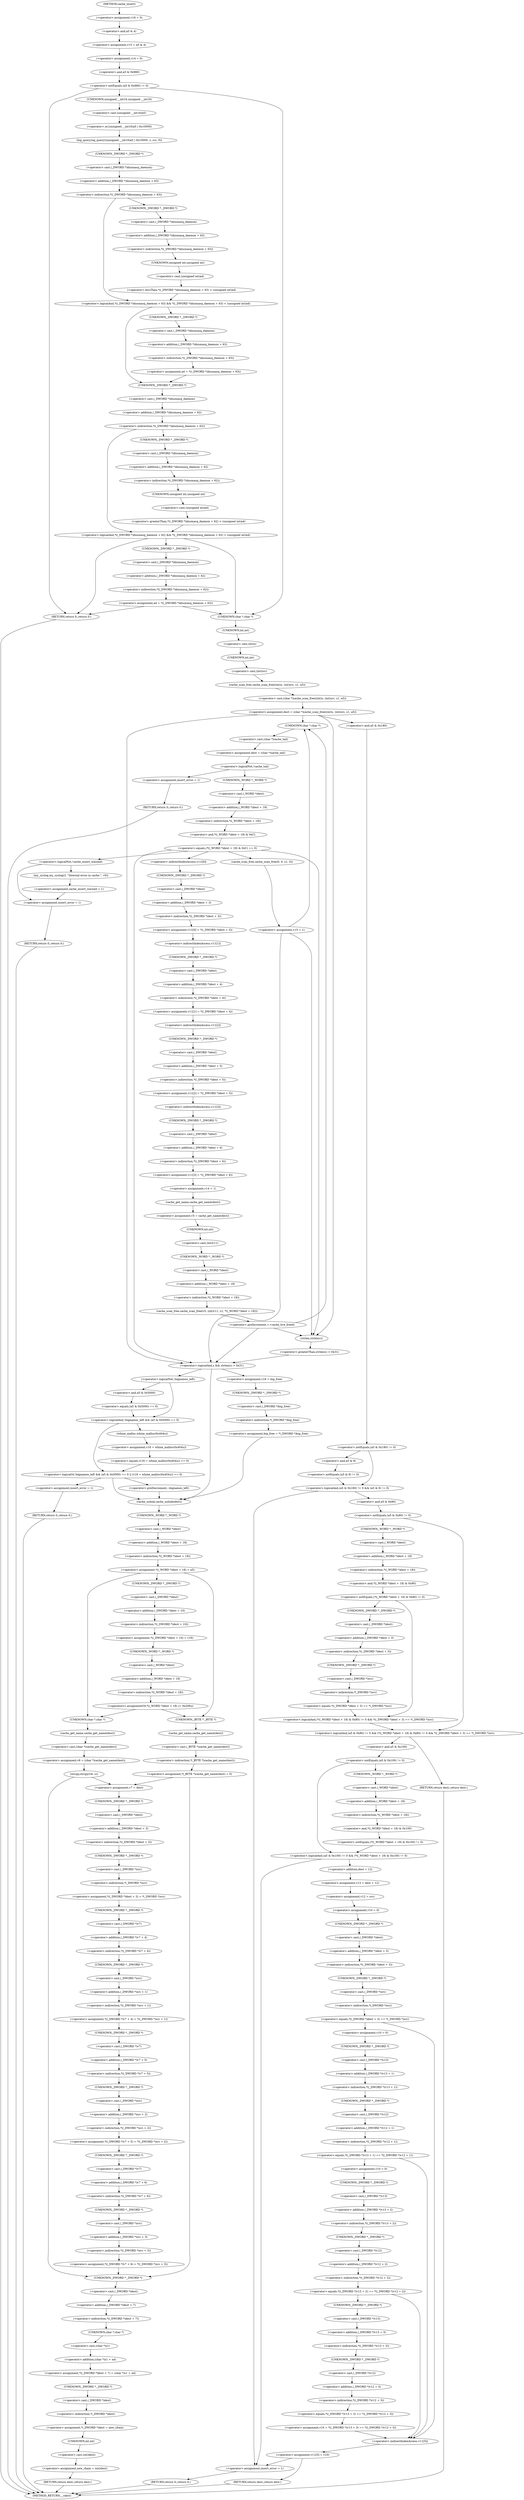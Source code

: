 digraph cache_insert {  
"1000132" [label = "(<operator>.assignment,v16 = 0)" ]
"1000135" [label = "(<operator>.assignment,v15 = a5 & 4)" ]
"1000137" [label = "(<operator>.and,a5 & 4)" ]
"1000140" [label = "(<operator>.assignment,v14 = 0)" ]
"1000144" [label = "(<operator>.notEquals,(a5 & 0x980) != 0)" ]
"1000145" [label = "(<operator>.and,a5 & 0x980)" ]
"1000150" [label = "(log_query,log_query((unsigned __int16)a5 | 0x10000, s, src, 0))" ]
"1000151" [label = "(<operator>.or,(unsigned __int16)a5 | 0x10000)" ]
"1000152" [label = "(<operator>.cast,(unsigned __int16)a5)" ]
"1000153" [label = "(UNKNOWN,unsigned __int16,unsigned __int16)" ]
"1000160" [label = "(<operator>.logicalAnd,*((_DWORD *)dnsmasq_daemon + 63) && *((_DWORD *)dnsmasq_daemon + 63) < (unsigned int)a4)" ]
"1000161" [label = "(<operator>.indirection,*((_DWORD *)dnsmasq_daemon + 63))" ]
"1000162" [label = "(<operator>.addition,(_DWORD *)dnsmasq_daemon + 63)" ]
"1000163" [label = "(<operator>.cast,(_DWORD *)dnsmasq_daemon)" ]
"1000164" [label = "(UNKNOWN,_DWORD *,_DWORD *)" ]
"1000167" [label = "(<operator>.lessThan,*((_DWORD *)dnsmasq_daemon + 63) < (unsigned int)a4)" ]
"1000168" [label = "(<operator>.indirection,*((_DWORD *)dnsmasq_daemon + 63))" ]
"1000169" [label = "(<operator>.addition,(_DWORD *)dnsmasq_daemon + 63)" ]
"1000170" [label = "(<operator>.cast,(_DWORD *)dnsmasq_daemon)" ]
"1000171" [label = "(UNKNOWN,_DWORD *,_DWORD *)" ]
"1000174" [label = "(<operator>.cast,(unsigned int)a4)" ]
"1000175" [label = "(UNKNOWN,unsigned int,unsigned int)" ]
"1000177" [label = "(<operator>.assignment,a4 = *((_DWORD *)dnsmasq_daemon + 63))" ]
"1000179" [label = "(<operator>.indirection,*((_DWORD *)dnsmasq_daemon + 63))" ]
"1000180" [label = "(<operator>.addition,(_DWORD *)dnsmasq_daemon + 63)" ]
"1000181" [label = "(<operator>.cast,(_DWORD *)dnsmasq_daemon)" ]
"1000182" [label = "(UNKNOWN,_DWORD *,_DWORD *)" ]
"1000186" [label = "(<operator>.logicalAnd,*((_DWORD *)dnsmasq_daemon + 62) && *((_DWORD *)dnsmasq_daemon + 62) > (unsigned int)a4)" ]
"1000187" [label = "(<operator>.indirection,*((_DWORD *)dnsmasq_daemon + 62))" ]
"1000188" [label = "(<operator>.addition,(_DWORD *)dnsmasq_daemon + 62)" ]
"1000189" [label = "(<operator>.cast,(_DWORD *)dnsmasq_daemon)" ]
"1000190" [label = "(UNKNOWN,_DWORD *,_DWORD *)" ]
"1000193" [label = "(<operator>.greaterThan,*((_DWORD *)dnsmasq_daemon + 62) > (unsigned int)a4)" ]
"1000194" [label = "(<operator>.indirection,*((_DWORD *)dnsmasq_daemon + 62))" ]
"1000195" [label = "(<operator>.addition,(_DWORD *)dnsmasq_daemon + 62)" ]
"1000196" [label = "(<operator>.cast,(_DWORD *)dnsmasq_daemon)" ]
"1000197" [label = "(UNKNOWN,_DWORD *,_DWORD *)" ]
"1000200" [label = "(<operator>.cast,(unsigned int)a4)" ]
"1000201" [label = "(UNKNOWN,unsigned int,unsigned int)" ]
"1000203" [label = "(<operator>.assignment,a4 = *((_DWORD *)dnsmasq_daemon + 62))" ]
"1000205" [label = "(<operator>.indirection,*((_DWORD *)dnsmasq_daemon + 62))" ]
"1000206" [label = "(<operator>.addition,(_DWORD *)dnsmasq_daemon + 62)" ]
"1000207" [label = "(<operator>.cast,(_DWORD *)dnsmasq_daemon)" ]
"1000208" [label = "(UNKNOWN,_DWORD *,_DWORD *)" ]
"1000213" [label = "(RETURN,return 0;,return 0;)" ]
"1000215" [label = "(<operator>.assignment,dest = (char *)cache_scan_free((int)s, (int)src, s1, a5))" ]
"1000217" [label = "(<operator>.cast,(char *)cache_scan_free((int)s, (int)src, s1, a5))" ]
"1000218" [label = "(UNKNOWN,char *,char *)" ]
"1000219" [label = "(cache_scan_free,cache_scan_free((int)s, (int)src, s1, a5))" ]
"1000220" [label = "(<operator>.cast,(int)s)" ]
"1000221" [label = "(UNKNOWN,int,int)" ]
"1000223" [label = "(<operator>.cast,(int)src)" ]
"1000224" [label = "(UNKNOWN,int,int)" ]
"1000232" [label = "(<operator>.logicalAnd,(a5 & 0x180) != 0 && (a5 & 8) != 0)" ]
"1000233" [label = "(<operator>.notEquals,(a5 & 0x180) != 0)" ]
"1000234" [label = "(<operator>.and,a5 & 0x180)" ]
"1000238" [label = "(<operator>.notEquals,(a5 & 8) != 0)" ]
"1000239" [label = "(<operator>.and,a5 & 8)" ]
"1000245" [label = "(<operator>.logicalAnd,(a5 & 0x80) != 0 && (*((_WORD *)dest + 18) & 0x80) != 0 && *((_DWORD *)dest + 3) == *(_DWORD *)src)" ]
"1000246" [label = "(<operator>.notEquals,(a5 & 0x80) != 0)" ]
"1000247" [label = "(<operator>.and,a5 & 0x80)" ]
"1000251" [label = "(<operator>.logicalAnd,(*((_WORD *)dest + 18) & 0x80) != 0 && *((_DWORD *)dest + 3) == *(_DWORD *)src)" ]
"1000252" [label = "(<operator>.notEquals,(*((_WORD *)dest + 18) & 0x80) != 0)" ]
"1000253" [label = "(<operator>.and,*((_WORD *)dest + 18) & 0x80)" ]
"1000254" [label = "(<operator>.indirection,*((_WORD *)dest + 18))" ]
"1000255" [label = "(<operator>.addition,(_WORD *)dest + 18)" ]
"1000256" [label = "(<operator>.cast,(_WORD *)dest)" ]
"1000257" [label = "(UNKNOWN,_WORD *,_WORD *)" ]
"1000262" [label = "(<operator>.equals,*((_DWORD *)dest + 3) == *(_DWORD *)src)" ]
"1000263" [label = "(<operator>.indirection,*((_DWORD *)dest + 3))" ]
"1000264" [label = "(<operator>.addition,(_DWORD *)dest + 3)" ]
"1000265" [label = "(<operator>.cast,(_DWORD *)dest)" ]
"1000266" [label = "(UNKNOWN,_DWORD *,_DWORD *)" ]
"1000269" [label = "(<operator>.indirection,*(_DWORD *)src)" ]
"1000270" [label = "(<operator>.cast,(_DWORD *)src)" ]
"1000271" [label = "(UNKNOWN,_DWORD *,_DWORD *)" ]
"1000273" [label = "(RETURN,return dest;,return dest;)" ]
"1000276" [label = "(<operator>.logicalAnd,(a5 & 0x100) != 0 && (*((_WORD *)dest + 18) & 0x100) != 0)" ]
"1000277" [label = "(<operator>.notEquals,(a5 & 0x100) != 0)" ]
"1000278" [label = "(<operator>.and,a5 & 0x100)" ]
"1000282" [label = "(<operator>.notEquals,(*((_WORD *)dest + 18) & 0x100) != 0)" ]
"1000283" [label = "(<operator>.and,*((_WORD *)dest + 18) & 0x100)" ]
"1000284" [label = "(<operator>.indirection,*((_WORD *)dest + 18))" ]
"1000285" [label = "(<operator>.addition,(_WORD *)dest + 18)" ]
"1000286" [label = "(<operator>.cast,(_WORD *)dest)" ]
"1000287" [label = "(UNKNOWN,_WORD *,_WORD *)" ]
"1000293" [label = "(<operator>.assignment,v13 = dest + 12)" ]
"1000295" [label = "(<operator>.addition,dest + 12)" ]
"1000298" [label = "(<operator>.assignment,v12 = src)" ]
"1000301" [label = "(<operator>.assignment,v10 = 0)" ]
"1000305" [label = "(<operator>.equals,*((_DWORD *)dest + 3) == *(_DWORD *)src)" ]
"1000306" [label = "(<operator>.indirection,*((_DWORD *)dest + 3))" ]
"1000307" [label = "(<operator>.addition,(_DWORD *)dest + 3)" ]
"1000308" [label = "(<operator>.cast,(_DWORD *)dest)" ]
"1000309" [label = "(UNKNOWN,_DWORD *,_DWORD *)" ]
"1000312" [label = "(<operator>.indirection,*(_DWORD *)src)" ]
"1000313" [label = "(<operator>.cast,(_DWORD *)src)" ]
"1000314" [label = "(UNKNOWN,_DWORD *,_DWORD *)" ]
"1000317" [label = "(<operator>.assignment,v10 = 0)" ]
"1000321" [label = "(<operator>.equals,*((_DWORD *)v13 + 1) == *((_DWORD *)v12 + 1))" ]
"1000322" [label = "(<operator>.indirection,*((_DWORD *)v13 + 1))" ]
"1000323" [label = "(<operator>.addition,(_DWORD *)v13 + 1)" ]
"1000324" [label = "(<operator>.cast,(_DWORD *)v13)" ]
"1000325" [label = "(UNKNOWN,_DWORD *,_DWORD *)" ]
"1000328" [label = "(<operator>.indirection,*((_DWORD *)v12 + 1))" ]
"1000329" [label = "(<operator>.addition,(_DWORD *)v12 + 1)" ]
"1000330" [label = "(<operator>.cast,(_DWORD *)v12)" ]
"1000331" [label = "(UNKNOWN,_DWORD *,_DWORD *)" ]
"1000335" [label = "(<operator>.assignment,v10 = 0)" ]
"1000339" [label = "(<operator>.equals,*((_DWORD *)v13 + 2) == *((_DWORD *)v12 + 2))" ]
"1000340" [label = "(<operator>.indirection,*((_DWORD *)v13 + 2))" ]
"1000341" [label = "(<operator>.addition,(_DWORD *)v13 + 2)" ]
"1000342" [label = "(<operator>.cast,(_DWORD *)v13)" ]
"1000343" [label = "(UNKNOWN,_DWORD *,_DWORD *)" ]
"1000346" [label = "(<operator>.indirection,*((_DWORD *)v12 + 2))" ]
"1000347" [label = "(<operator>.addition,(_DWORD *)v12 + 2)" ]
"1000348" [label = "(<operator>.cast,(_DWORD *)v12)" ]
"1000349" [label = "(UNKNOWN,_DWORD *,_DWORD *)" ]
"1000352" [label = "(<operator>.assignment,v10 = *((_DWORD *)v13 + 3) == *((_DWORD *)v12 + 3))" ]
"1000354" [label = "(<operator>.equals,*((_DWORD *)v13 + 3) == *((_DWORD *)v12 + 3))" ]
"1000355" [label = "(<operator>.indirection,*((_DWORD *)v13 + 3))" ]
"1000356" [label = "(<operator>.addition,(_DWORD *)v13 + 3)" ]
"1000357" [label = "(<operator>.cast,(_DWORD *)v13)" ]
"1000358" [label = "(UNKNOWN,_DWORD *,_DWORD *)" ]
"1000361" [label = "(<operator>.indirection,*((_DWORD *)v12 + 3))" ]
"1000362" [label = "(<operator>.addition,(_DWORD *)v12 + 3)" ]
"1000363" [label = "(<operator>.cast,(_DWORD *)v12)" ]
"1000364" [label = "(UNKNOWN,_DWORD *,_DWORD *)" ]
"1000367" [label = "(<operator>.assignment,v11[5] = v10)" ]
"1000368" [label = "(<operator>.indirectIndexAccess,v11[5])" ]
"1000374" [label = "(RETURN,return dest;,return dest;)" ]
"1000376" [label = "(<operator>.assignment,insert_error = 1)" ]
"1000379" [label = "(RETURN,return 0;,return 0;)" ]
"1000384" [label = "(<operator>.assignment,dest = (char *)cache_tail)" ]
"1000386" [label = "(<operator>.cast,(char *)cache_tail)" ]
"1000387" [label = "(UNKNOWN,char *,char *)" ]
"1000390" [label = "(<operator>.logicalNot,!cache_tail)" ]
"1000393" [label = "(<operator>.assignment,insert_error = 1)" ]
"1000396" [label = "(RETURN,return 0;,return 0;)" ]
"1000399" [label = "(<operator>.equals,(*((_WORD *)dest + 18) & 0xC) == 0)" ]
"1000400" [label = "(<operator>.and,*((_WORD *)dest + 18) & 0xC)" ]
"1000401" [label = "(<operator>.indirection,*((_WORD *)dest + 18))" ]
"1000402" [label = "(<operator>.addition,(_WORD *)dest + 18)" ]
"1000403" [label = "(<operator>.cast,(_WORD *)dest)" ]
"1000404" [label = "(UNKNOWN,_WORD *,_WORD *)" ]
"1000414" [label = "(<operator>.logicalNot,!cache_insert_warned)" ]
"1000417" [label = "(my_syslog,my_syslog(3, \"Internal error in cache.\", v9))" ]
"1000421" [label = "(<operator>.assignment,cache_insert_warned = 1)" ]
"1000424" [label = "(<operator>.assignment,insert_error = 1)" ]
"1000427" [label = "(RETURN,return 0;,return 0;)" ]
"1000432" [label = "(<operator>.assignment,v11[0] = *((_DWORD *)dest + 3))" ]
"1000433" [label = "(<operator>.indirectIndexAccess,v11[0])" ]
"1000436" [label = "(<operator>.indirection,*((_DWORD *)dest + 3))" ]
"1000437" [label = "(<operator>.addition,(_DWORD *)dest + 3)" ]
"1000438" [label = "(<operator>.cast,(_DWORD *)dest)" ]
"1000439" [label = "(UNKNOWN,_DWORD *,_DWORD *)" ]
"1000442" [label = "(<operator>.assignment,v11[1] = *((_DWORD *)dest + 4))" ]
"1000443" [label = "(<operator>.indirectIndexAccess,v11[1])" ]
"1000446" [label = "(<operator>.indirection,*((_DWORD *)dest + 4))" ]
"1000447" [label = "(<operator>.addition,(_DWORD *)dest + 4)" ]
"1000448" [label = "(<operator>.cast,(_DWORD *)dest)" ]
"1000449" [label = "(UNKNOWN,_DWORD *,_DWORD *)" ]
"1000452" [label = "(<operator>.assignment,v11[2] = *((_DWORD *)dest + 5))" ]
"1000453" [label = "(<operator>.indirectIndexAccess,v11[2])" ]
"1000456" [label = "(<operator>.indirection,*((_DWORD *)dest + 5))" ]
"1000457" [label = "(<operator>.addition,(_DWORD *)dest + 5)" ]
"1000458" [label = "(<operator>.cast,(_DWORD *)dest)" ]
"1000459" [label = "(UNKNOWN,_DWORD *,_DWORD *)" ]
"1000462" [label = "(<operator>.assignment,v11[3] = *((_DWORD *)dest + 6))" ]
"1000463" [label = "(<operator>.indirectIndexAccess,v11[3])" ]
"1000466" [label = "(<operator>.indirection,*((_DWORD *)dest + 6))" ]
"1000467" [label = "(<operator>.addition,(_DWORD *)dest + 6)" ]
"1000468" [label = "(<operator>.cast,(_DWORD *)dest)" ]
"1000469" [label = "(UNKNOWN,_DWORD *,_DWORD *)" ]
"1000472" [label = "(<operator>.assignment,v14 = 1)" ]
"1000475" [label = "(<operator>.assignment,v5 = cache_get_name(dest))" ]
"1000477" [label = "(cache_get_name,cache_get_name(dest))" ]
"1000479" [label = "(cache_scan_free,cache_scan_free(v5, (int)v11, s1, *((_WORD *)dest + 18)))" ]
"1000481" [label = "(<operator>.cast,(int)v11)" ]
"1000482" [label = "(UNKNOWN,int,int)" ]
"1000485" [label = "(<operator>.indirection,*((_WORD *)dest + 18))" ]
"1000486" [label = "(<operator>.addition,(_WORD *)dest + 18)" ]
"1000487" [label = "(<operator>.cast,(_WORD *)dest)" ]
"1000488" [label = "(UNKNOWN,_WORD *,_WORD *)" ]
"1000491" [label = "(<operator>.preIncrement,++cache_live_freed)" ]
"1000495" [label = "(cache_scan_free,cache_scan_free(0, 0, s1, 0))" ]
"1000500" [label = "(<operator>.assignment,v15 = 1)" ]
"1000504" [label = "(<operator>.logicalAnd,s && strlen(s) > 0x31)" ]
"1000506" [label = "(<operator>.greaterThan,strlen(s) > 0x31)" ]
"1000507" [label = "(strlen,strlen(s))" ]
"1000514" [label = "(<operator>.assignment,v16 = big_free)" ]
"1000517" [label = "(<operator>.assignment,big_free = *(_DWORD *)big_free)" ]
"1000519" [label = "(<operator>.indirection,*(_DWORD *)big_free)" ]
"1000520" [label = "(<operator>.cast,(_DWORD *)big_free)" ]
"1000521" [label = "(UNKNOWN,_DWORD *,_DWORD *)" ]
"1000526" [label = "(<operator>.logicalOr,!bignames_left && (a5 & 0x5000) == 0 || (v16 = whine_malloc(0x404u)) == 0)" ]
"1000527" [label = "(<operator>.logicalAnd,!bignames_left && (a5 & 0x5000) == 0)" ]
"1000528" [label = "(<operator>.logicalNot,!bignames_left)" ]
"1000530" [label = "(<operator>.equals,(a5 & 0x5000) == 0)" ]
"1000531" [label = "(<operator>.and,a5 & 0x5000)" ]
"1000535" [label = "(<operator>.equals,(v16 = whine_malloc(0x404u)) == 0)" ]
"1000536" [label = "(<operator>.assignment,v16 = whine_malloc(0x404u))" ]
"1000538" [label = "(whine_malloc,whine_malloc(0x404u))" ]
"1000542" [label = "(<operator>.assignment,insert_error = 1)" ]
"1000545" [label = "(RETURN,return 0;,return 0;)" ]
"1000549" [label = "(<operator>.preDecrement,--bignames_left)" ]
"1000551" [label = "(cache_unlink,cache_unlink(dest))" ]
"1000553" [label = "(<operator>.assignment,*((_WORD *)dest + 18) = a5)" ]
"1000554" [label = "(<operator>.indirection,*((_WORD *)dest + 18))" ]
"1000555" [label = "(<operator>.addition,(_WORD *)dest + 18)" ]
"1000556" [label = "(<operator>.cast,(_WORD *)dest)" ]
"1000557" [label = "(UNKNOWN,_WORD *,_WORD *)" ]
"1000564" [label = "(<operator>.assignment,*((_DWORD *)dest + 10) = v16)" ]
"1000565" [label = "(<operator>.indirection,*((_DWORD *)dest + 10))" ]
"1000566" [label = "(<operator>.addition,(_DWORD *)dest + 10)" ]
"1000567" [label = "(<operator>.cast,(_DWORD *)dest)" ]
"1000568" [label = "(UNKNOWN,_DWORD *,_DWORD *)" ]
"1000572" [label = "(<operators>.assignmentOr,*((_WORD *)dest + 18) |= 0x200u)" ]
"1000573" [label = "(<operator>.indirection,*((_WORD *)dest + 18))" ]
"1000574" [label = "(<operator>.addition,(_WORD *)dest + 18)" ]
"1000575" [label = "(<operator>.cast,(_WORD *)dest)" ]
"1000576" [label = "(UNKNOWN,_WORD *,_WORD *)" ]
"1000583" [label = "(<operator>.assignment,v6 = (char *)cache_get_name(dest))" ]
"1000585" [label = "(<operator>.cast,(char *)cache_get_name(dest))" ]
"1000586" [label = "(UNKNOWN,char *,char *)" ]
"1000587" [label = "(cache_get_name,cache_get_name(dest))" ]
"1000589" [label = "(strcpy,strcpy(v6, s))" ]
"1000594" [label = "(<operator>.assignment,*(_BYTE *)cache_get_name(dest) = 0)" ]
"1000595" [label = "(<operator>.indirection,*(_BYTE *)cache_get_name(dest))" ]
"1000596" [label = "(<operator>.cast,(_BYTE *)cache_get_name(dest))" ]
"1000597" [label = "(UNKNOWN,_BYTE *,_BYTE *)" ]
"1000598" [label = "(cache_get_name,cache_get_name(dest))" ]
"1000604" [label = "(<operator>.assignment,v7 = dest)" ]
"1000607" [label = "(<operator>.assignment,*((_DWORD *)dest + 3) = *(_DWORD *)src)" ]
"1000608" [label = "(<operator>.indirection,*((_DWORD *)dest + 3))" ]
"1000609" [label = "(<operator>.addition,(_DWORD *)dest + 3)" ]
"1000610" [label = "(<operator>.cast,(_DWORD *)dest)" ]
"1000611" [label = "(UNKNOWN,_DWORD *,_DWORD *)" ]
"1000614" [label = "(<operator>.indirection,*(_DWORD *)src)" ]
"1000615" [label = "(<operator>.cast,(_DWORD *)src)" ]
"1000616" [label = "(UNKNOWN,_DWORD *,_DWORD *)" ]
"1000618" [label = "(<operator>.assignment,*((_DWORD *)v7 + 4) = *((_DWORD *)src + 1))" ]
"1000619" [label = "(<operator>.indirection,*((_DWORD *)v7 + 4))" ]
"1000620" [label = "(<operator>.addition,(_DWORD *)v7 + 4)" ]
"1000621" [label = "(<operator>.cast,(_DWORD *)v7)" ]
"1000622" [label = "(UNKNOWN,_DWORD *,_DWORD *)" ]
"1000625" [label = "(<operator>.indirection,*((_DWORD *)src + 1))" ]
"1000626" [label = "(<operator>.addition,(_DWORD *)src + 1)" ]
"1000627" [label = "(<operator>.cast,(_DWORD *)src)" ]
"1000628" [label = "(UNKNOWN,_DWORD *,_DWORD *)" ]
"1000631" [label = "(<operator>.assignment,*((_DWORD *)v7 + 5) = *((_DWORD *)src + 2))" ]
"1000632" [label = "(<operator>.indirection,*((_DWORD *)v7 + 5))" ]
"1000633" [label = "(<operator>.addition,(_DWORD *)v7 + 5)" ]
"1000634" [label = "(<operator>.cast,(_DWORD *)v7)" ]
"1000635" [label = "(UNKNOWN,_DWORD *,_DWORD *)" ]
"1000638" [label = "(<operator>.indirection,*((_DWORD *)src + 2))" ]
"1000639" [label = "(<operator>.addition,(_DWORD *)src + 2)" ]
"1000640" [label = "(<operator>.cast,(_DWORD *)src)" ]
"1000641" [label = "(UNKNOWN,_DWORD *,_DWORD *)" ]
"1000644" [label = "(<operator>.assignment,*((_DWORD *)v7 + 6) = *((_DWORD *)src + 3))" ]
"1000645" [label = "(<operator>.indirection,*((_DWORD *)v7 + 6))" ]
"1000646" [label = "(<operator>.addition,(_DWORD *)v7 + 6)" ]
"1000647" [label = "(<operator>.cast,(_DWORD *)v7)" ]
"1000648" [label = "(UNKNOWN,_DWORD *,_DWORD *)" ]
"1000651" [label = "(<operator>.indirection,*((_DWORD *)src + 3))" ]
"1000652" [label = "(<operator>.addition,(_DWORD *)src + 3)" ]
"1000653" [label = "(<operator>.cast,(_DWORD *)src)" ]
"1000654" [label = "(UNKNOWN,_DWORD *,_DWORD *)" ]
"1000657" [label = "(<operator>.assignment,*((_DWORD *)dest + 7) = (char *)s1 + a4)" ]
"1000658" [label = "(<operator>.indirection,*((_DWORD *)dest + 7))" ]
"1000659" [label = "(<operator>.addition,(_DWORD *)dest + 7)" ]
"1000660" [label = "(<operator>.cast,(_DWORD *)dest)" ]
"1000661" [label = "(UNKNOWN,_DWORD *,_DWORD *)" ]
"1000664" [label = "(<operator>.addition,(char *)s1 + a4)" ]
"1000665" [label = "(<operator>.cast,(char *)s1)" ]
"1000666" [label = "(UNKNOWN,char *,char *)" ]
"1000669" [label = "(<operator>.assignment,*(_DWORD *)dest = new_chain)" ]
"1000670" [label = "(<operator>.indirection,*(_DWORD *)dest)" ]
"1000671" [label = "(<operator>.cast,(_DWORD *)dest)" ]
"1000672" [label = "(UNKNOWN,_DWORD *,_DWORD *)" ]
"1000675" [label = "(<operator>.assignment,new_chain = (int)dest)" ]
"1000677" [label = "(<operator>.cast,(int)dest)" ]
"1000678" [label = "(UNKNOWN,int,int)" ]
"1000680" [label = "(RETURN,return dest;,return dest;)" ]
"1000113" [label = "(METHOD,cache_insert)" ]
"1000682" [label = "(METHOD_RETURN,__cdecl)" ]
  "1000132" -> "1000137" 
  "1000135" -> "1000140" 
  "1000137" -> "1000135" 
  "1000140" -> "1000145" 
  "1000144" -> "1000153" 
  "1000144" -> "1000213" 
  "1000144" -> "1000218" 
  "1000145" -> "1000144" 
  "1000150" -> "1000164" 
  "1000151" -> "1000150" 
  "1000152" -> "1000151" 
  "1000153" -> "1000152" 
  "1000160" -> "1000190" 
  "1000160" -> "1000182" 
  "1000161" -> "1000171" 
  "1000161" -> "1000160" 
  "1000162" -> "1000161" 
  "1000163" -> "1000162" 
  "1000164" -> "1000163" 
  "1000167" -> "1000160" 
  "1000168" -> "1000175" 
  "1000169" -> "1000168" 
  "1000170" -> "1000169" 
  "1000171" -> "1000170" 
  "1000174" -> "1000167" 
  "1000175" -> "1000174" 
  "1000177" -> "1000190" 
  "1000179" -> "1000177" 
  "1000180" -> "1000179" 
  "1000181" -> "1000180" 
  "1000182" -> "1000181" 
  "1000186" -> "1000208" 
  "1000186" -> "1000213" 
  "1000186" -> "1000218" 
  "1000187" -> "1000197" 
  "1000187" -> "1000186" 
  "1000188" -> "1000187" 
  "1000189" -> "1000188" 
  "1000190" -> "1000189" 
  "1000193" -> "1000186" 
  "1000194" -> "1000201" 
  "1000195" -> "1000194" 
  "1000196" -> "1000195" 
  "1000197" -> "1000196" 
  "1000200" -> "1000193" 
  "1000201" -> "1000200" 
  "1000203" -> "1000213" 
  "1000203" -> "1000218" 
  "1000205" -> "1000203" 
  "1000206" -> "1000205" 
  "1000207" -> "1000206" 
  "1000208" -> "1000207" 
  "1000213" -> "1000682" 
  "1000215" -> "1000234" 
  "1000215" -> "1000387" 
  "1000215" -> "1000504" 
  "1000215" -> "1000507" 
  "1000217" -> "1000215" 
  "1000218" -> "1000221" 
  "1000219" -> "1000217" 
  "1000220" -> "1000224" 
  "1000221" -> "1000220" 
  "1000223" -> "1000219" 
  "1000224" -> "1000223" 
  "1000232" -> "1000247" 
  "1000232" -> "1000376" 
  "1000233" -> "1000232" 
  "1000233" -> "1000239" 
  "1000234" -> "1000233" 
  "1000238" -> "1000232" 
  "1000239" -> "1000238" 
  "1000245" -> "1000273" 
  "1000245" -> "1000278" 
  "1000246" -> "1000257" 
  "1000246" -> "1000245" 
  "1000247" -> "1000246" 
  "1000251" -> "1000245" 
  "1000252" -> "1000266" 
  "1000252" -> "1000251" 
  "1000253" -> "1000252" 
  "1000254" -> "1000253" 
  "1000255" -> "1000254" 
  "1000256" -> "1000255" 
  "1000257" -> "1000256" 
  "1000262" -> "1000251" 
  "1000263" -> "1000271" 
  "1000264" -> "1000263" 
  "1000265" -> "1000264" 
  "1000266" -> "1000265" 
  "1000269" -> "1000262" 
  "1000270" -> "1000269" 
  "1000271" -> "1000270" 
  "1000273" -> "1000682" 
  "1000276" -> "1000295" 
  "1000276" -> "1000376" 
  "1000277" -> "1000287" 
  "1000277" -> "1000276" 
  "1000278" -> "1000277" 
  "1000282" -> "1000276" 
  "1000283" -> "1000282" 
  "1000284" -> "1000283" 
  "1000285" -> "1000284" 
  "1000286" -> "1000285" 
  "1000287" -> "1000286" 
  "1000293" -> "1000298" 
  "1000295" -> "1000293" 
  "1000298" -> "1000301" 
  "1000301" -> "1000309" 
  "1000305" -> "1000317" 
  "1000305" -> "1000368" 
  "1000306" -> "1000314" 
  "1000307" -> "1000306" 
  "1000308" -> "1000307" 
  "1000309" -> "1000308" 
  "1000312" -> "1000305" 
  "1000313" -> "1000312" 
  "1000314" -> "1000313" 
  "1000317" -> "1000325" 
  "1000321" -> "1000335" 
  "1000321" -> "1000368" 
  "1000322" -> "1000331" 
  "1000323" -> "1000322" 
  "1000324" -> "1000323" 
  "1000325" -> "1000324" 
  "1000328" -> "1000321" 
  "1000329" -> "1000328" 
  "1000330" -> "1000329" 
  "1000331" -> "1000330" 
  "1000335" -> "1000343" 
  "1000339" -> "1000358" 
  "1000339" -> "1000368" 
  "1000340" -> "1000349" 
  "1000341" -> "1000340" 
  "1000342" -> "1000341" 
  "1000343" -> "1000342" 
  "1000346" -> "1000339" 
  "1000347" -> "1000346" 
  "1000348" -> "1000347" 
  "1000349" -> "1000348" 
  "1000352" -> "1000368" 
  "1000354" -> "1000352" 
  "1000355" -> "1000364" 
  "1000356" -> "1000355" 
  "1000357" -> "1000356" 
  "1000358" -> "1000357" 
  "1000361" -> "1000354" 
  "1000362" -> "1000361" 
  "1000363" -> "1000362" 
  "1000364" -> "1000363" 
  "1000367" -> "1000374" 
  "1000367" -> "1000376" 
  "1000368" -> "1000367" 
  "1000374" -> "1000682" 
  "1000376" -> "1000379" 
  "1000379" -> "1000682" 
  "1000384" -> "1000390" 
  "1000386" -> "1000384" 
  "1000387" -> "1000386" 
  "1000390" -> "1000404" 
  "1000390" -> "1000393" 
  "1000393" -> "1000396" 
  "1000396" -> "1000682" 
  "1000399" -> "1000504" 
  "1000399" -> "1000507" 
  "1000399" -> "1000414" 
  "1000399" -> "1000433" 
  "1000399" -> "1000495" 
  "1000400" -> "1000399" 
  "1000401" -> "1000400" 
  "1000402" -> "1000401" 
  "1000403" -> "1000402" 
  "1000404" -> "1000403" 
  "1000414" -> "1000417" 
  "1000414" -> "1000424" 
  "1000417" -> "1000421" 
  "1000421" -> "1000424" 
  "1000424" -> "1000427" 
  "1000427" -> "1000682" 
  "1000432" -> "1000443" 
  "1000433" -> "1000439" 
  "1000436" -> "1000432" 
  "1000437" -> "1000436" 
  "1000438" -> "1000437" 
  "1000439" -> "1000438" 
  "1000442" -> "1000453" 
  "1000443" -> "1000449" 
  "1000446" -> "1000442" 
  "1000447" -> "1000446" 
  "1000448" -> "1000447" 
  "1000449" -> "1000448" 
  "1000452" -> "1000463" 
  "1000453" -> "1000459" 
  "1000456" -> "1000452" 
  "1000457" -> "1000456" 
  "1000458" -> "1000457" 
  "1000459" -> "1000458" 
  "1000462" -> "1000472" 
  "1000463" -> "1000469" 
  "1000466" -> "1000462" 
  "1000467" -> "1000466" 
  "1000468" -> "1000467" 
  "1000469" -> "1000468" 
  "1000472" -> "1000477" 
  "1000475" -> "1000482" 
  "1000477" -> "1000475" 
  "1000479" -> "1000491" 
  "1000481" -> "1000488" 
  "1000482" -> "1000481" 
  "1000485" -> "1000479" 
  "1000486" -> "1000485" 
  "1000487" -> "1000486" 
  "1000488" -> "1000487" 
  "1000491" -> "1000387" 
  "1000491" -> "1000504" 
  "1000491" -> "1000507" 
  "1000495" -> "1000500" 
  "1000500" -> "1000387" 
  "1000500" -> "1000504" 
  "1000500" -> "1000507" 
  "1000504" -> "1000514" 
  "1000504" -> "1000528" 
  "1000504" -> "1000551" 
  "1000506" -> "1000504" 
  "1000507" -> "1000506" 
  "1000514" -> "1000521" 
  "1000517" -> "1000551" 
  "1000519" -> "1000517" 
  "1000520" -> "1000519" 
  "1000521" -> "1000520" 
  "1000526" -> "1000542" 
  "1000526" -> "1000549" 
  "1000526" -> "1000551" 
  "1000527" -> "1000526" 
  "1000527" -> "1000538" 
  "1000528" -> "1000527" 
  "1000528" -> "1000531" 
  "1000530" -> "1000527" 
  "1000531" -> "1000530" 
  "1000535" -> "1000526" 
  "1000536" -> "1000535" 
  "1000538" -> "1000536" 
  "1000542" -> "1000545" 
  "1000545" -> "1000682" 
  "1000549" -> "1000551" 
  "1000551" -> "1000557" 
  "1000553" -> "1000568" 
  "1000553" -> "1000597" 
  "1000553" -> "1000586" 
  "1000554" -> "1000553" 
  "1000555" -> "1000554" 
  "1000556" -> "1000555" 
  "1000557" -> "1000556" 
  "1000564" -> "1000576" 
  "1000565" -> "1000564" 
  "1000566" -> "1000565" 
  "1000567" -> "1000566" 
  "1000568" -> "1000567" 
  "1000572" -> "1000597" 
  "1000572" -> "1000586" 
  "1000573" -> "1000572" 
  "1000574" -> "1000573" 
  "1000575" -> "1000574" 
  "1000576" -> "1000575" 
  "1000583" -> "1000589" 
  "1000585" -> "1000583" 
  "1000586" -> "1000587" 
  "1000587" -> "1000585" 
  "1000589" -> "1000661" 
  "1000589" -> "1000604" 
  "1000594" -> "1000661" 
  "1000594" -> "1000604" 
  "1000595" -> "1000594" 
  "1000596" -> "1000595" 
  "1000597" -> "1000598" 
  "1000598" -> "1000596" 
  "1000604" -> "1000611" 
  "1000607" -> "1000622" 
  "1000608" -> "1000616" 
  "1000609" -> "1000608" 
  "1000610" -> "1000609" 
  "1000611" -> "1000610" 
  "1000614" -> "1000607" 
  "1000615" -> "1000614" 
  "1000616" -> "1000615" 
  "1000618" -> "1000635" 
  "1000619" -> "1000628" 
  "1000620" -> "1000619" 
  "1000621" -> "1000620" 
  "1000622" -> "1000621" 
  "1000625" -> "1000618" 
  "1000626" -> "1000625" 
  "1000627" -> "1000626" 
  "1000628" -> "1000627" 
  "1000631" -> "1000648" 
  "1000632" -> "1000641" 
  "1000633" -> "1000632" 
  "1000634" -> "1000633" 
  "1000635" -> "1000634" 
  "1000638" -> "1000631" 
  "1000639" -> "1000638" 
  "1000640" -> "1000639" 
  "1000641" -> "1000640" 
  "1000644" -> "1000661" 
  "1000645" -> "1000654" 
  "1000646" -> "1000645" 
  "1000647" -> "1000646" 
  "1000648" -> "1000647" 
  "1000651" -> "1000644" 
  "1000652" -> "1000651" 
  "1000653" -> "1000652" 
  "1000654" -> "1000653" 
  "1000657" -> "1000672" 
  "1000658" -> "1000666" 
  "1000659" -> "1000658" 
  "1000660" -> "1000659" 
  "1000661" -> "1000660" 
  "1000664" -> "1000657" 
  "1000665" -> "1000664" 
  "1000666" -> "1000665" 
  "1000669" -> "1000678" 
  "1000670" -> "1000669" 
  "1000671" -> "1000670" 
  "1000672" -> "1000671" 
  "1000675" -> "1000680" 
  "1000677" -> "1000675" 
  "1000678" -> "1000677" 
  "1000680" -> "1000682" 
  "1000113" -> "1000132" 
}
